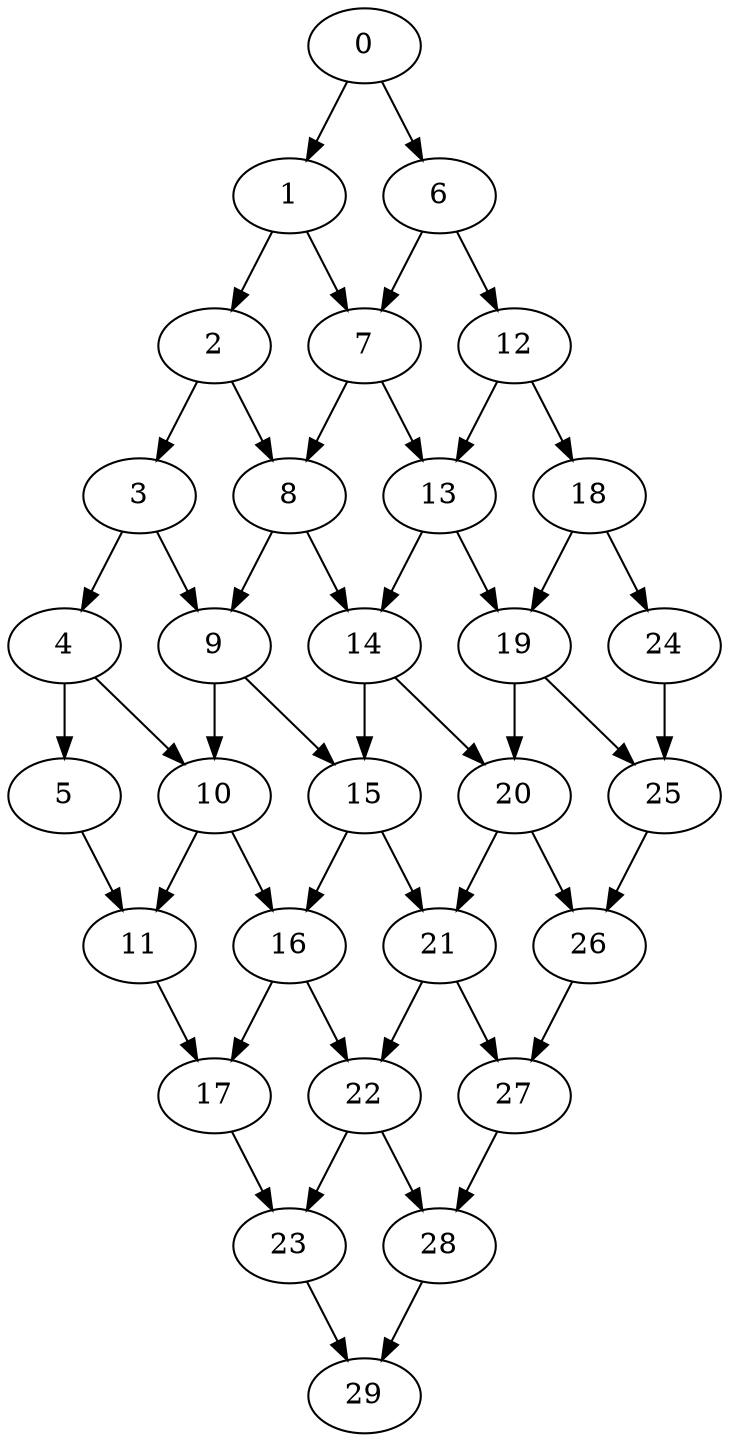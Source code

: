 digraph "Pipeline_Nodes_30_CCR_0.10_WeightType_Random#9" {
	graph ["Duplicate states"=0,
		GraphType=Pipeline,
		"Max states in OPEN"=0,
		Modes="120000ms; topo-ordered tasks, ; Pruning: task equivalence, fixed order ready list, ; F-value: ; Optimisation: best schedule length (\
SL) optimisation on equal, ",
		NumberOfTasks=30,
		"Pruned using list schedule length"=37059648,
		"States removed from OPEN"=0,
		TargetSystem="Homogeneous-2",
		"Time to schedule (ms)"=28668,
		"Total idle time"=82,
		"Total schedule length"=1652,
		"Total sequential time"=3030,
		"Total states created"=105305075
	];
	0	["Finish time"=75,
		Processor=0,
		"Start time"=0,
		Weight=75];
	1	["Finish time"=169,
		Processor=0,
		"Start time"=75,
		Weight=94];
	0 -> 1	[Weight=7];
	6	["Finish time"=157,
		Processor=1,
		"Start time"=82,
		Weight=75];
	0 -> 6	[Weight=7];
	2	["Finish time"=337,
		Processor=0,
		"Start time"=169,
		Weight=168];
	1 -> 2	[Weight=9];
	7	["Finish time"=326,
		Processor=1,
		"Start time"=251,
		Weight=75];
	1 -> 7	[Weight=5];
	3	["Finish time"=625,
		Processor=1,
		"Start time"=457,
		Weight=168];
	2 -> 3	[Weight=6];
	8	["Finish time"=457,
		Processor=1,
		"Start time"=401,
		Weight=56];
	2 -> 8	[Weight=6];
	6 -> 7	[Weight=7];
	12	["Finish time"=251,
		Processor=1,
		"Start time"=157,
		Weight=94];
	6 -> 12	[Weight=2];
	9	["Finish time"=774,
		Processor=1,
		"Start time"=662,
		Weight=112];
	3 -> 9	[Weight=6];
	4	["Finish time"=662,
		Processor=1,
		"Start time"=625,
		Weight=37];
	3 -> 4	[Weight=8];
	7 -> 8	[Weight=2];
	13	["Finish time"=401,
		Processor=1,
		"Start time"=326,
		Weight=75];
	7 -> 13	[Weight=8];
	8 -> 9	[Weight=5];
	14	["Finish time"=693,
		Processor=0,
		"Start time"=543,
		Weight=150];
	8 -> 14	[Weight=3];
	12 -> 13	[Weight=9];
	18	["Finish time"=431,
		Processor=0,
		"Start time"=337,
		Weight=94];
	12 -> 18	[Weight=6];
	10	["Finish time"=998,
		Processor=1,
		"Start time"=811,
		Weight=187];
	9 -> 10	[Weight=5];
	15	["Finish time"=811,
		Processor=1,
		"Start time"=774,
		Weight=37];
	9 -> 15	[Weight=7];
	13 -> 14	[Weight=6];
	19	["Finish time"=843,
		Processor=0,
		"Start time"=749,
		Weight=94];
	13 -> 19	[Weight=2];
	4 -> 10	[Weight=6];
	5	["Finish time"=749,
		Processor=0,
		"Start time"=693,
		Weight=56];
	4 -> 5	[Weight=2];
	11	["Finish time"=1161,
		Processor=0,
		"Start time"=1030,
		Weight=131];
	10 -> 11	[Weight=4];
	16	["Finish time"=1110,
		Processor=1,
		"Start time"=998,
		Weight=112];
	10 -> 16	[Weight=9];
	18 -> 19	[Weight=5];
	24	["Finish time"=543,
		Processor=0,
		"Start time"=431,
		Weight=112];
	18 -> 24	[Weight=10];
	14 -> 15	[Weight=8];
	20	["Finish time"=880,
		Processor=0,
		"Start time"=843,
		Weight=37];
	14 -> 20	[Weight=4];
	19 -> 20	[Weight=2];
	25	["Finish time"=1278,
		Processor=1,
		"Start time"=1110,
		Weight=168];
	19 -> 25	[Weight=7];
	5 -> 11	[Weight=2];
	24 -> 25	[Weight=3];
	15 -> 16	[Weight=3];
	21	["Finish time"=1030,
		Processor=0,
		"Start time"=880,
		Weight=150];
	15 -> 21	[Weight=9];
	17	["Finish time"=1311,
		Processor=0,
		"Start time"=1161,
		Weight=150];
	11 -> 17	[Weight=6];
	20 -> 21	[Weight=6];
	26	["Finish time"=1367,
		Processor=0,
		"Start time"=1311,
		Weight=56];
	20 -> 26	[Weight=8];
	16 -> 17	[Weight=9];
	22	["Finish time"=1353,
		Processor=1,
		"Start time"=1278,
		Weight=75];
	16 -> 22	[Weight=9];
	21 -> 22	[Weight=9];
	27	["Finish time"=1423,
		Processor=0,
		"Start time"=1367,
		Weight=56];
	21 -> 27	[Weight=5];
	25 -> 26	[Weight=9];
	23	["Finish time"=1465,
		Processor=1,
		"Start time"=1353,
		Weight=112];
	17 -> 23	[Weight=4];
	22 -> 23	[Weight=7];
	28	["Finish time"=1460,
		Processor=0,
		"Start time"=1423,
		Weight=37];
	22 -> 28	[Weight=8];
	26 -> 27	[Weight=9];
	29	["Finish time"=1652,
		Processor=1,
		"Start time"=1465,
		Weight=187];
	23 -> 29	[Weight=10];
	27 -> 28	[Weight=9];
	28 -> 29	[Weight=5];
}
